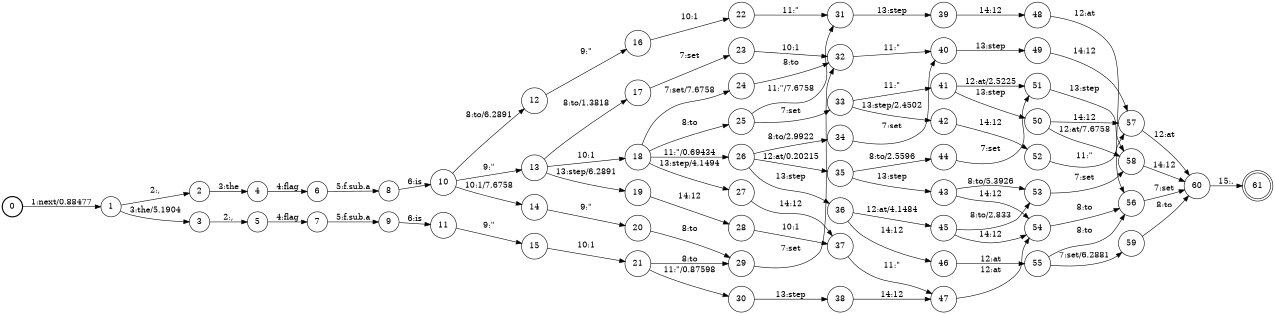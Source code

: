 digraph FST {
rankdir = LR;
size = "8.5,11";
label = "";
center = 1;
orientation = Portrait;
ranksep = "0.4";
nodesep = "0.25";
0 [label = "0", shape = circle, style = bold, fontsize = 14]
	0 -> 1 [label = "1:next/0.88477", fontsize = 14];
1 [label = "1", shape = circle, style = solid, fontsize = 14]
	1 -> 2 [label = "2:,", fontsize = 14];
	1 -> 3 [label = "3:the/5.1904", fontsize = 14];
2 [label = "2", shape = circle, style = solid, fontsize = 14]
	2 -> 4 [label = "3:the", fontsize = 14];
3 [label = "3", shape = circle, style = solid, fontsize = 14]
	3 -> 5 [label = "2:,", fontsize = 14];
4 [label = "4", shape = circle, style = solid, fontsize = 14]
	4 -> 6 [label = "4:flag", fontsize = 14];
5 [label = "5", shape = circle, style = solid, fontsize = 14]
	5 -> 7 [label = "4:flag", fontsize = 14];
6 [label = "6", shape = circle, style = solid, fontsize = 14]
	6 -> 8 [label = "5:f.sub.a", fontsize = 14];
7 [label = "7", shape = circle, style = solid, fontsize = 14]
	7 -> 9 [label = "5:f.sub.a", fontsize = 14];
8 [label = "8", shape = circle, style = solid, fontsize = 14]
	8 -> 10 [label = "6:is", fontsize = 14];
9 [label = "9", shape = circle, style = solid, fontsize = 14]
	9 -> 11 [label = "6:is", fontsize = 14];
10 [label = "10", shape = circle, style = solid, fontsize = 14]
	10 -> 12 [label = "8:to/6.2891", fontsize = 14];
	10 -> 13 [label = "9:&quot;", fontsize = 14];
	10 -> 14 [label = "10:1/7.6758", fontsize = 14];
11 [label = "11", shape = circle, style = solid, fontsize = 14]
	11 -> 15 [label = "9:&quot;", fontsize = 14];
12 [label = "12", shape = circle, style = solid, fontsize = 14]
	12 -> 16 [label = "9:&quot;", fontsize = 14];
13 [label = "13", shape = circle, style = solid, fontsize = 14]
	13 -> 17 [label = "8:to/1.3818", fontsize = 14];
	13 -> 18 [label = "10:1", fontsize = 14];
	13 -> 19 [label = "13:step/6.2891", fontsize = 14];
14 [label = "14", shape = circle, style = solid, fontsize = 14]
	14 -> 20 [label = "9:&quot;", fontsize = 14];
15 [label = "15", shape = circle, style = solid, fontsize = 14]
	15 -> 21 [label = "10:1", fontsize = 14];
16 [label = "16", shape = circle, style = solid, fontsize = 14]
	16 -> 22 [label = "10:1", fontsize = 14];
17 [label = "17", shape = circle, style = solid, fontsize = 14]
	17 -> 23 [label = "7:set", fontsize = 14];
18 [label = "18", shape = circle, style = solid, fontsize = 14]
	18 -> 24 [label = "7:set/7.6758", fontsize = 14];
	18 -> 25 [label = "8:to", fontsize = 14];
	18 -> 26 [label = "11:&quot;/0.69434", fontsize = 14];
	18 -> 27 [label = "13:step/4.1494", fontsize = 14];
19 [label = "19", shape = circle, style = solid, fontsize = 14]
	19 -> 28 [label = "14:12", fontsize = 14];
20 [label = "20", shape = circle, style = solid, fontsize = 14]
	20 -> 29 [label = "8:to", fontsize = 14];
21 [label = "21", shape = circle, style = solid, fontsize = 14]
	21 -> 29 [label = "8:to", fontsize = 14];
	21 -> 30 [label = "11:&quot;/0.87598", fontsize = 14];
22 [label = "22", shape = circle, style = solid, fontsize = 14]
	22 -> 31 [label = "11:&quot;", fontsize = 14];
23 [label = "23", shape = circle, style = solid, fontsize = 14]
	23 -> 32 [label = "10:1", fontsize = 14];
24 [label = "24", shape = circle, style = solid, fontsize = 14]
	24 -> 32 [label = "8:to", fontsize = 14];
25 [label = "25", shape = circle, style = solid, fontsize = 14]
	25 -> 33 [label = "7:set", fontsize = 14];
	25 -> 31 [label = "11:&quot;/7.6758", fontsize = 14];
26 [label = "26", shape = circle, style = solid, fontsize = 14]
	26 -> 34 [label = "8:to/2.9922", fontsize = 14];
	26 -> 35 [label = "12:at/0.20215", fontsize = 14];
	26 -> 36 [label = "13:step", fontsize = 14];
27 [label = "27", shape = circle, style = solid, fontsize = 14]
	27 -> 37 [label = "14:12", fontsize = 14];
28 [label = "28", shape = circle, style = solid, fontsize = 14]
	28 -> 37 [label = "10:1", fontsize = 14];
29 [label = "29", shape = circle, style = solid, fontsize = 14]
	29 -> 32 [label = "7:set", fontsize = 14];
30 [label = "30", shape = circle, style = solid, fontsize = 14]
	30 -> 38 [label = "13:step", fontsize = 14];
31 [label = "31", shape = circle, style = solid, fontsize = 14]
	31 -> 39 [label = "13:step", fontsize = 14];
32 [label = "32", shape = circle, style = solid, fontsize = 14]
	32 -> 40 [label = "11:&quot;", fontsize = 14];
33 [label = "33", shape = circle, style = solid, fontsize = 14]
	33 -> 41 [label = "11:&quot;", fontsize = 14];
	33 -> 42 [label = "13:step/2.4502", fontsize = 14];
34 [label = "34", shape = circle, style = solid, fontsize = 14]
	34 -> 40 [label = "7:set", fontsize = 14];
35 [label = "35", shape = circle, style = solid, fontsize = 14]
	35 -> 44 [label = "8:to/2.5596", fontsize = 14];
	35 -> 43 [label = "13:step", fontsize = 14];
36 [label = "36", shape = circle, style = solid, fontsize = 14]
	36 -> 45 [label = "12:at/4.1484", fontsize = 14];
	36 -> 46 [label = "14:12", fontsize = 14];
37 [label = "37", shape = circle, style = solid, fontsize = 14]
	37 -> 47 [label = "11:&quot;", fontsize = 14];
38 [label = "38", shape = circle, style = solid, fontsize = 14]
	38 -> 47 [label = "14:12", fontsize = 14];
39 [label = "39", shape = circle, style = solid, fontsize = 14]
	39 -> 48 [label = "14:12", fontsize = 14];
40 [label = "40", shape = circle, style = solid, fontsize = 14]
	40 -> 49 [label = "13:step", fontsize = 14];
41 [label = "41", shape = circle, style = solid, fontsize = 14]
	41 -> 51 [label = "12:at/2.5225", fontsize = 14];
	41 -> 50 [label = "13:step", fontsize = 14];
42 [label = "42", shape = circle, style = solid, fontsize = 14]
	42 -> 52 [label = "14:12", fontsize = 14];
43 [label = "43", shape = circle, style = solid, fontsize = 14]
	43 -> 53 [label = "8:to/5.3926", fontsize = 14];
	43 -> 54 [label = "14:12", fontsize = 14];
44 [label = "44", shape = circle, style = solid, fontsize = 14]
	44 -> 51 [label = "7:set", fontsize = 14];
45 [label = "45", shape = circle, style = solid, fontsize = 14]
	45 -> 53 [label = "8:to/2.833", fontsize = 14];
	45 -> 54 [label = "14:12", fontsize = 14];
46 [label = "46", shape = circle, style = solid, fontsize = 14]
	46 -> 55 [label = "12:at", fontsize = 14];
47 [label = "47", shape = circle, style = solid, fontsize = 14]
	47 -> 54 [label = "12:at", fontsize = 14];
48 [label = "48", shape = circle, style = solid, fontsize = 14]
	48 -> 56 [label = "12:at", fontsize = 14];
49 [label = "49", shape = circle, style = solid, fontsize = 14]
	49 -> 57 [label = "14:12", fontsize = 14];
50 [label = "50", shape = circle, style = solid, fontsize = 14]
	50 -> 58 [label = "12:at/7.6758", fontsize = 14];
	50 -> 57 [label = "14:12", fontsize = 14];
51 [label = "51", shape = circle, style = solid, fontsize = 14]
	51 -> 58 [label = "13:step", fontsize = 14];
52 [label = "52", shape = circle, style = solid, fontsize = 14]
	52 -> 57 [label = "11:&quot;", fontsize = 14];
53 [label = "53", shape = circle, style = solid, fontsize = 14]
	53 -> 58 [label = "7:set", fontsize = 14];
54 [label = "54", shape = circle, style = solid, fontsize = 14]
	54 -> 56 [label = "8:to", fontsize = 14];
55 [label = "55", shape = circle, style = solid, fontsize = 14]
	55 -> 59 [label = "7:set/6.2881", fontsize = 14];
	55 -> 56 [label = "8:to", fontsize = 14];
56 [label = "56", shape = circle, style = solid, fontsize = 14]
	56 -> 60 [label = "7:set", fontsize = 14];
57 [label = "57", shape = circle, style = solid, fontsize = 14]
	57 -> 60 [label = "12:at", fontsize = 14];
58 [label = "58", shape = circle, style = solid, fontsize = 14]
	58 -> 60 [label = "14:12", fontsize = 14];
59 [label = "59", shape = circle, style = solid, fontsize = 14]
	59 -> 60 [label = "8:to", fontsize = 14];
60 [label = "60", shape = circle, style = solid, fontsize = 14]
	60 -> 61 [label = "15:.", fontsize = 14];
61 [label = "61", shape = doublecircle, style = solid, fontsize = 14]
}
